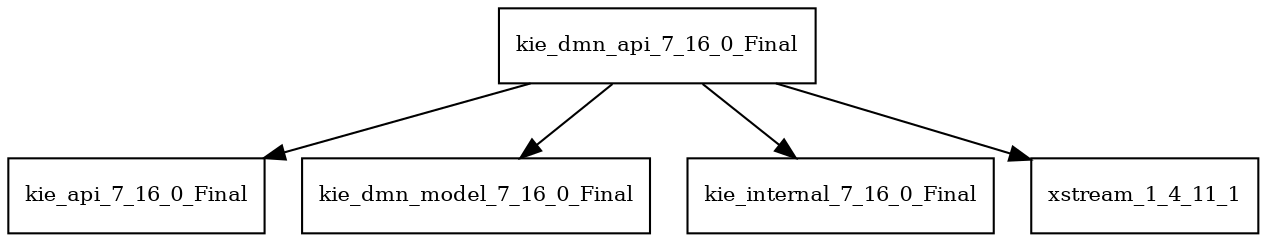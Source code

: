 digraph kie_dmn_api_7_16_0_Final_dependencies {
  node [shape = box, fontsize=10.0];
  kie_dmn_api_7_16_0_Final -> kie_api_7_16_0_Final;
  kie_dmn_api_7_16_0_Final -> kie_dmn_model_7_16_0_Final;
  kie_dmn_api_7_16_0_Final -> kie_internal_7_16_0_Final;
  kie_dmn_api_7_16_0_Final -> xstream_1_4_11_1;
}
